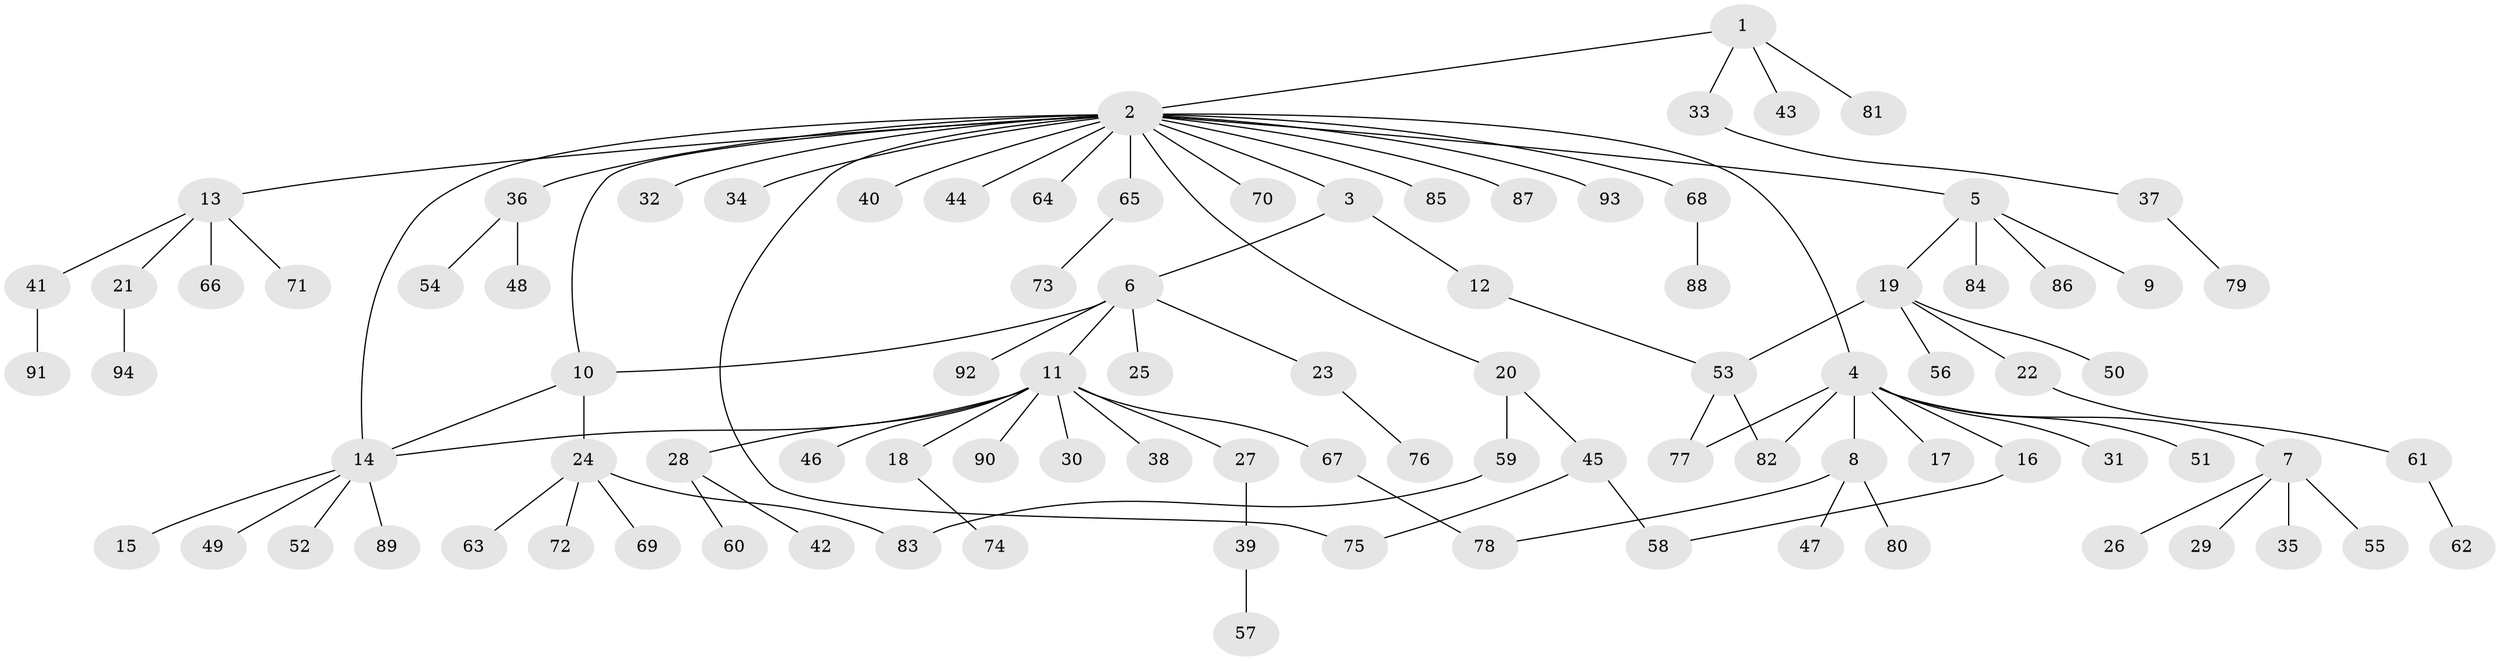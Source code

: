// Generated by graph-tools (version 1.1) at 2025/14/03/09/25 04:14:32]
// undirected, 94 vertices, 103 edges
graph export_dot {
graph [start="1"]
  node [color=gray90,style=filled];
  1;
  2;
  3;
  4;
  5;
  6;
  7;
  8;
  9;
  10;
  11;
  12;
  13;
  14;
  15;
  16;
  17;
  18;
  19;
  20;
  21;
  22;
  23;
  24;
  25;
  26;
  27;
  28;
  29;
  30;
  31;
  32;
  33;
  34;
  35;
  36;
  37;
  38;
  39;
  40;
  41;
  42;
  43;
  44;
  45;
  46;
  47;
  48;
  49;
  50;
  51;
  52;
  53;
  54;
  55;
  56;
  57;
  58;
  59;
  60;
  61;
  62;
  63;
  64;
  65;
  66;
  67;
  68;
  69;
  70;
  71;
  72;
  73;
  74;
  75;
  76;
  77;
  78;
  79;
  80;
  81;
  82;
  83;
  84;
  85;
  86;
  87;
  88;
  89;
  90;
  91;
  92;
  93;
  94;
  1 -- 2;
  1 -- 33;
  1 -- 43;
  1 -- 81;
  2 -- 3;
  2 -- 4;
  2 -- 5;
  2 -- 10;
  2 -- 13;
  2 -- 14;
  2 -- 20;
  2 -- 32;
  2 -- 34;
  2 -- 36;
  2 -- 40;
  2 -- 44;
  2 -- 64;
  2 -- 65;
  2 -- 68;
  2 -- 70;
  2 -- 75;
  2 -- 85;
  2 -- 87;
  2 -- 93;
  3 -- 6;
  3 -- 12;
  4 -- 7;
  4 -- 8;
  4 -- 16;
  4 -- 17;
  4 -- 31;
  4 -- 51;
  4 -- 77;
  4 -- 82;
  5 -- 9;
  5 -- 19;
  5 -- 84;
  5 -- 86;
  6 -- 10;
  6 -- 11;
  6 -- 23;
  6 -- 25;
  6 -- 92;
  7 -- 26;
  7 -- 29;
  7 -- 35;
  7 -- 55;
  8 -- 47;
  8 -- 78;
  8 -- 80;
  10 -- 14;
  10 -- 24;
  11 -- 14;
  11 -- 18;
  11 -- 27;
  11 -- 28;
  11 -- 30;
  11 -- 38;
  11 -- 46;
  11 -- 67;
  11 -- 90;
  12 -- 53;
  13 -- 21;
  13 -- 41;
  13 -- 66;
  13 -- 71;
  14 -- 15;
  14 -- 49;
  14 -- 52;
  14 -- 89;
  16 -- 58;
  18 -- 74;
  19 -- 22;
  19 -- 50;
  19 -- 53;
  19 -- 56;
  20 -- 45;
  20 -- 59;
  21 -- 94;
  22 -- 61;
  23 -- 76;
  24 -- 63;
  24 -- 69;
  24 -- 72;
  24 -- 83;
  27 -- 39;
  28 -- 42;
  28 -- 60;
  33 -- 37;
  36 -- 48;
  36 -- 54;
  37 -- 79;
  39 -- 57;
  41 -- 91;
  45 -- 58;
  45 -- 75;
  53 -- 77;
  53 -- 82;
  59 -- 83;
  61 -- 62;
  65 -- 73;
  67 -- 78;
  68 -- 88;
}
